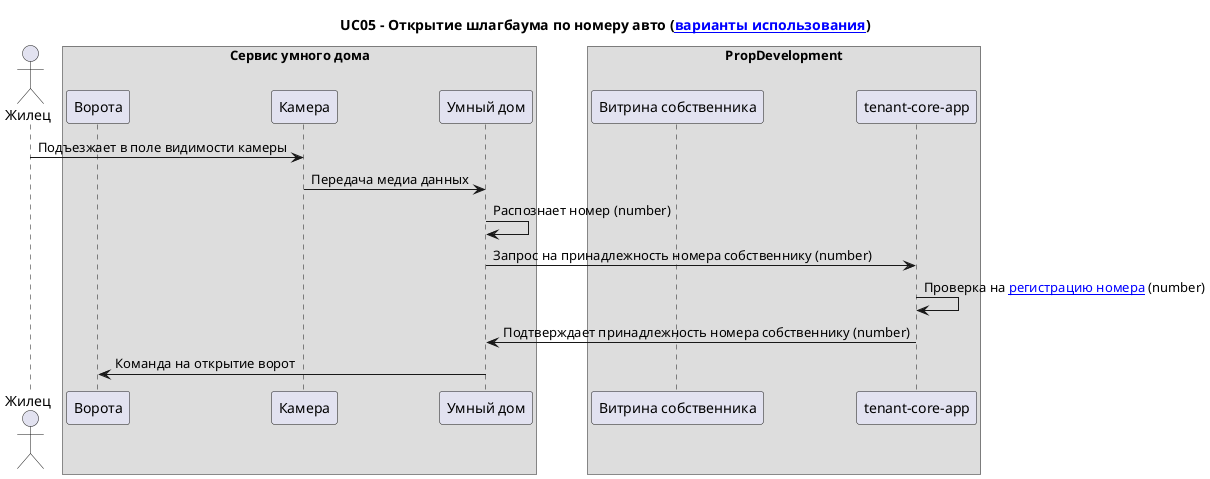@startuml

title UC05 - Открытие шлагбаума по номеру авто ([[./uc.puml варианты использования]])

actor Жилец as Tenant

box "Сервис умного дома"
participant "Ворота" as Gate
participant "Камера" as VideoCamera
participant "Умный дом" as SmartHome
end box

box "PropDevelopment"
participant "Витрина собственника" as MobileApp
participant "tenant-core-app" as TenantCoreApp
end box

Tenant -> VideoCamera: Подъезжает в поле видимости камеры
VideoCamera -> SmartHome: Передача медиа данных
SmartHome -> SmartHome: Распознает номер (number)
SmartHome -> TenantCoreApp: Запрос на принадлежность номера собственнику (number)
TenantCoreApp -> TenantCoreApp: Проверка на [[UC05i1.puml регистрацию номера]] (number)
TenantCoreApp -> SmartHome: Подтверждает принадлежность номера собственнику (number)
SmartHome -> Gate: Команда на открытие ворот

@enduml